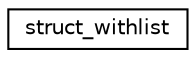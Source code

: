 digraph G
{
  edge [fontname="Helvetica",fontsize="10",labelfontname="Helvetica",labelfontsize="10"];
  node [fontname="Helvetica",fontsize="10",shape=record];
  rankdir="LR";
  Node1 [label="struct_withlist",height=0.2,width=0.4,color="black", fillcolor="white", style="filled",URL="$structstruct__withlist.html"];
}
